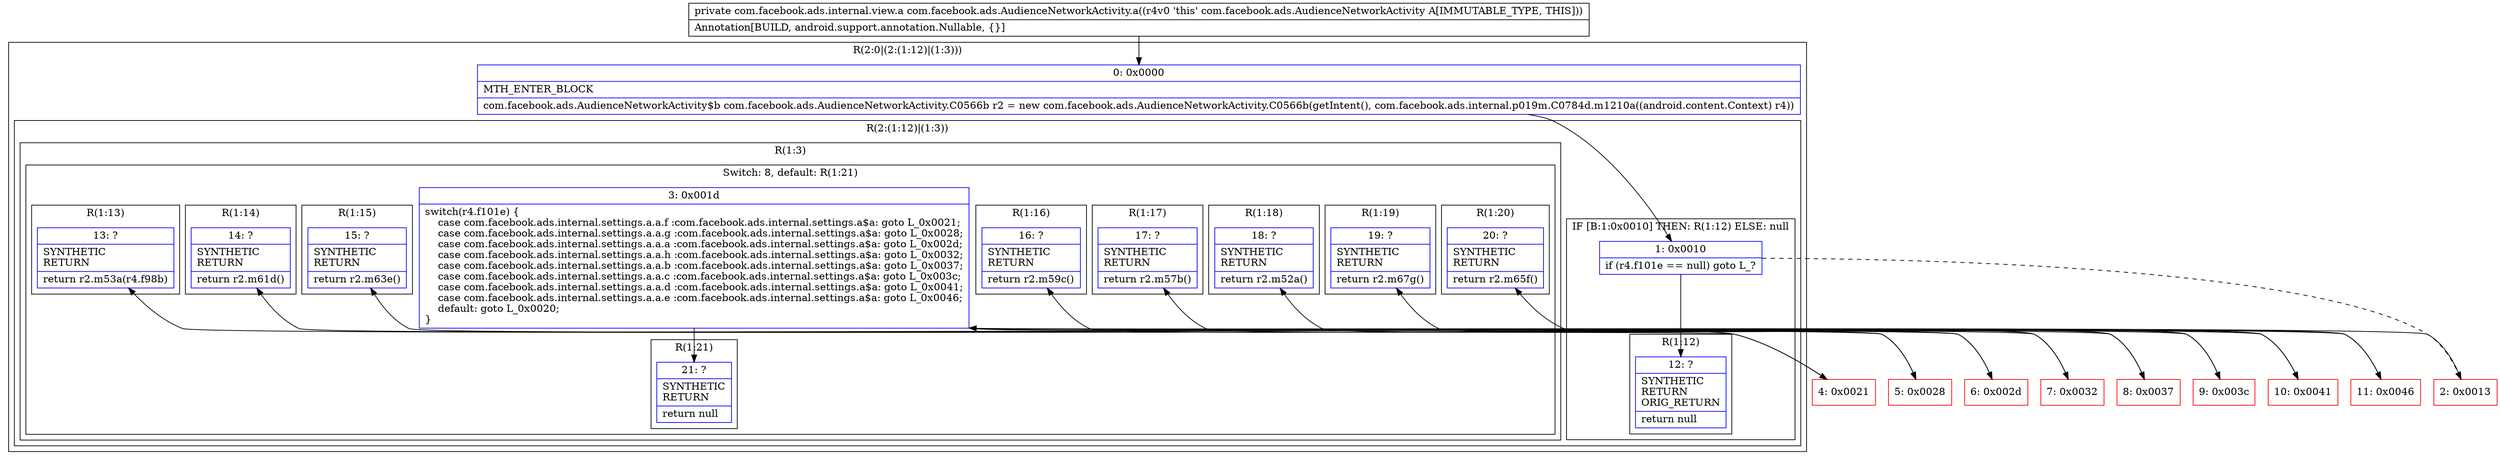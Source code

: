 digraph "CFG forcom.facebook.ads.AudienceNetworkActivity.a()Lcom\/facebook\/ads\/internal\/view\/a;" {
subgraph cluster_Region_1436259282 {
label = "R(2:0|(2:(1:12)|(1:3)))";
node [shape=record,color=blue];
Node_0 [shape=record,label="{0\:\ 0x0000|MTH_ENTER_BLOCK\l|com.facebook.ads.AudienceNetworkActivity$b com.facebook.ads.AudienceNetworkActivity.C0566b r2 = new com.facebook.ads.AudienceNetworkActivity.C0566b(getIntent(), com.facebook.ads.internal.p019m.C0784d.m1210a((android.content.Context) r4))\l}"];
subgraph cluster_Region_277812782 {
label = "R(2:(1:12)|(1:3))";
node [shape=record,color=blue];
subgraph cluster_IfRegion_1986358954 {
label = "IF [B:1:0x0010] THEN: R(1:12) ELSE: null";
node [shape=record,color=blue];
Node_1 [shape=record,label="{1\:\ 0x0010|if (r4.f101e == null) goto L_?\l}"];
subgraph cluster_Region_1239003528 {
label = "R(1:12)";
node [shape=record,color=blue];
Node_12 [shape=record,label="{12\:\ ?|SYNTHETIC\lRETURN\lORIG_RETURN\l|return null\l}"];
}
}
subgraph cluster_Region_1417094233 {
label = "R(1:3)";
node [shape=record,color=blue];
subgraph cluster_SwitchRegion_1017210527 {
label = "Switch: 8, default: R(1:21)";
node [shape=record,color=blue];
Node_3 [shape=record,label="{3\:\ 0x001d|switch(r4.f101e) \{\l    case com.facebook.ads.internal.settings.a.a.f :com.facebook.ads.internal.settings.a$a: goto L_0x0021;\l    case com.facebook.ads.internal.settings.a.a.g :com.facebook.ads.internal.settings.a$a: goto L_0x0028;\l    case com.facebook.ads.internal.settings.a.a.a :com.facebook.ads.internal.settings.a$a: goto L_0x002d;\l    case com.facebook.ads.internal.settings.a.a.h :com.facebook.ads.internal.settings.a$a: goto L_0x0032;\l    case com.facebook.ads.internal.settings.a.a.b :com.facebook.ads.internal.settings.a$a: goto L_0x0037;\l    case com.facebook.ads.internal.settings.a.a.c :com.facebook.ads.internal.settings.a$a: goto L_0x003c;\l    case com.facebook.ads.internal.settings.a.a.d :com.facebook.ads.internal.settings.a$a: goto L_0x0041;\l    case com.facebook.ads.internal.settings.a.a.e :com.facebook.ads.internal.settings.a$a: goto L_0x0046;\l    default: goto L_0x0020;\l\}\l}"];
subgraph cluster_Region_2071994840 {
label = "R(1:13)";
node [shape=record,color=blue];
Node_13 [shape=record,label="{13\:\ ?|SYNTHETIC\lRETURN\l|return r2.m53a(r4.f98b)\l}"];
}
subgraph cluster_Region_106878175 {
label = "R(1:14)";
node [shape=record,color=blue];
Node_14 [shape=record,label="{14\:\ ?|SYNTHETIC\lRETURN\l|return r2.m61d()\l}"];
}
subgraph cluster_Region_1024712446 {
label = "R(1:15)";
node [shape=record,color=blue];
Node_15 [shape=record,label="{15\:\ ?|SYNTHETIC\lRETURN\l|return r2.m63e()\l}"];
}
subgraph cluster_Region_874499981 {
label = "R(1:16)";
node [shape=record,color=blue];
Node_16 [shape=record,label="{16\:\ ?|SYNTHETIC\lRETURN\l|return r2.m59c()\l}"];
}
subgraph cluster_Region_1315681847 {
label = "R(1:17)";
node [shape=record,color=blue];
Node_17 [shape=record,label="{17\:\ ?|SYNTHETIC\lRETURN\l|return r2.m57b()\l}"];
}
subgraph cluster_Region_1046702857 {
label = "R(1:18)";
node [shape=record,color=blue];
Node_18 [shape=record,label="{18\:\ ?|SYNTHETIC\lRETURN\l|return r2.m52a()\l}"];
}
subgraph cluster_Region_497333781 {
label = "R(1:19)";
node [shape=record,color=blue];
Node_19 [shape=record,label="{19\:\ ?|SYNTHETIC\lRETURN\l|return r2.m67g()\l}"];
}
subgraph cluster_Region_1468883339 {
label = "R(1:20)";
node [shape=record,color=blue];
Node_20 [shape=record,label="{20\:\ ?|SYNTHETIC\lRETURN\l|return r2.m65f()\l}"];
}
subgraph cluster_Region_1642876831 {
label = "R(1:21)";
node [shape=record,color=blue];
Node_21 [shape=record,label="{21\:\ ?|SYNTHETIC\lRETURN\l|return null\l}"];
}
}
}
}
}
Node_2 [shape=record,color=red,label="{2\:\ 0x0013}"];
Node_4 [shape=record,color=red,label="{4\:\ 0x0021}"];
Node_5 [shape=record,color=red,label="{5\:\ 0x0028}"];
Node_6 [shape=record,color=red,label="{6\:\ 0x002d}"];
Node_7 [shape=record,color=red,label="{7\:\ 0x0032}"];
Node_8 [shape=record,color=red,label="{8\:\ 0x0037}"];
Node_9 [shape=record,color=red,label="{9\:\ 0x003c}"];
Node_10 [shape=record,color=red,label="{10\:\ 0x0041}"];
Node_11 [shape=record,color=red,label="{11\:\ 0x0046}"];
MethodNode[shape=record,label="{private com.facebook.ads.internal.view.a com.facebook.ads.AudienceNetworkActivity.a((r4v0 'this' com.facebook.ads.AudienceNetworkActivity A[IMMUTABLE_TYPE, THIS]))  | Annotation[BUILD, android.support.annotation.Nullable, \{\}]\l}"];
MethodNode -> Node_0;
Node_0 -> Node_1;
Node_1 -> Node_2[style=dashed];
Node_1 -> Node_12;
Node_3 -> Node_4;
Node_3 -> Node_5;
Node_3 -> Node_6;
Node_3 -> Node_7;
Node_3 -> Node_8;
Node_3 -> Node_9;
Node_3 -> Node_10;
Node_3 -> Node_11;
Node_3 -> Node_21;
Node_2 -> Node_3;
Node_4 -> Node_13;
Node_5 -> Node_14;
Node_6 -> Node_15;
Node_7 -> Node_16;
Node_8 -> Node_17;
Node_9 -> Node_18;
Node_10 -> Node_19;
Node_11 -> Node_20;
}

